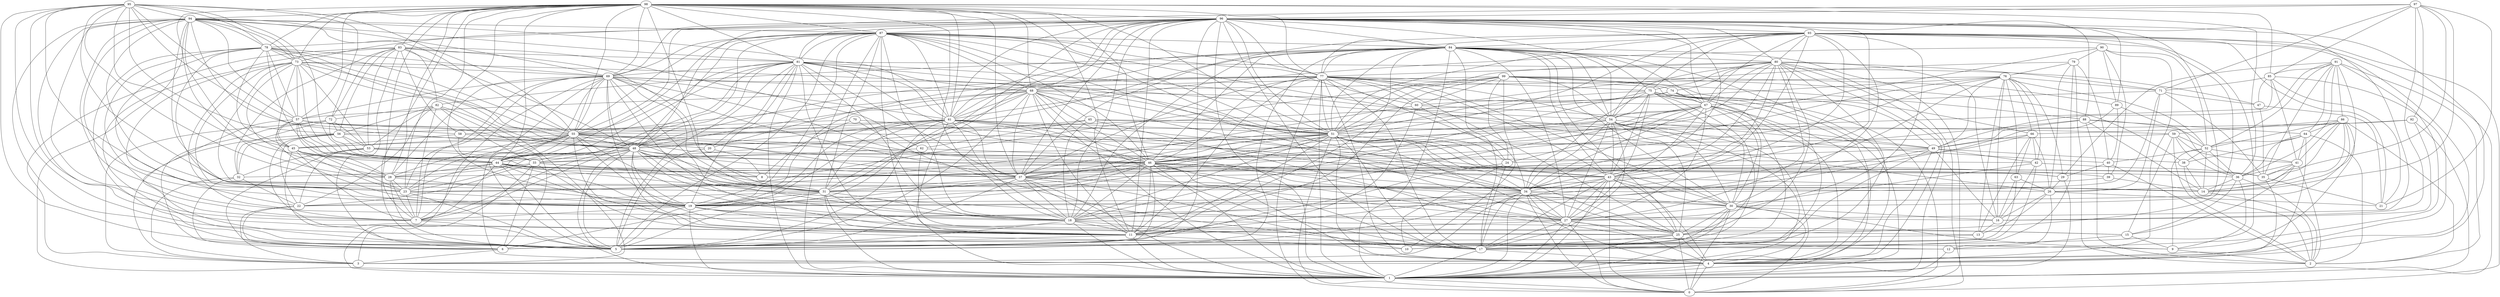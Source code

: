 digraph "sensornet-topology" {
label = "";
rankdir="BT";"0"->"1" [arrowhead = "both"] 
"0"->"4" [arrowhead = "both"] 
"0"->"25" [arrowhead = "both"] 
"0"->"27" [arrowhead = "both"] 
"0"->"30" [arrowhead = "both"] 
"0"->"34" [arrowhead = "both"] 
"0"->"43" [arrowhead = "both"] 
"0"->"51" [arrowhead = "both"] 
"0"->"54" [arrowhead = "both"] 
"0"->"75" [arrowhead = "both"] 
"0"->"77" [arrowhead = "both"] 
"0"->"80" [arrowhead = "both"] 
"0"->"84" [arrowhead = "both"] 
"0"->"93" [arrowhead = "both"] 
"1"->"4" [arrowhead = "both"] 
"1"->"11" [arrowhead = "both"] 
"1"->"12" [arrowhead = "both"] 
"1"->"17" [arrowhead = "both"] 
"1"->"18" [arrowhead = "both"] 
"1"->"19" [arrowhead = "both"] 
"1"->"25" [arrowhead = "both"] 
"1"->"27" [arrowhead = "both"] 
"1"->"29" [arrowhead = "both"] 
"1"->"30" [arrowhead = "both"] 
"1"->"31" [arrowhead = "both"] 
"1"->"34" [arrowhead = "both"] 
"1"->"37" [arrowhead = "both"] 
"1"->"43" [arrowhead = "both"] 
"1"->"46" [arrowhead = "both"] 
"1"->"48" [arrowhead = "both"] 
"1"->"54" [arrowhead = "both"] 
"1"->"61" [arrowhead = "both"] 
"1"->"67" [arrowhead = "both"] 
"1"->"68" [arrowhead = "both"] 
"1"->"69" [arrowhead = "both"] 
"1"->"75" [arrowhead = "both"] 
"1"->"77" [arrowhead = "both"] 
"1"->"80" [arrowhead = "both"] 
"1"->"81" [arrowhead = "both"] 
"1"->"84" [arrowhead = "both"] 
"1"->"87" [arrowhead = "both"] 
"1"->"92" [arrowhead = "both"] 
"1"->"93" [arrowhead = "both"] 
"1"->"96" [arrowhead = "both"] 
"1"->"98" [arrowhead = "both"] 
"2"->"9" [arrowhead = "both"] 
"2"->"14" [arrowhead = "both"] 
"2"->"36" [arrowhead = "both"] 
"2"->"38" [arrowhead = "both"] 
"2"->"40" [arrowhead = "both"] 
"2"->"41" [arrowhead = "both"] 
"2"->"59" [arrowhead = "both"] 
"2"->"64" [arrowhead = "both"] 
"2"->"79" [arrowhead = "both"] 
"2"->"86" [arrowhead = "both"] 
"2"->"88" [arrowhead = "both"] 
"2"->"91" [arrowhead = "both"] 
"3"->"6" [arrowhead = "both"] 
"3"->"22" [arrowhead = "both"] 
"3"->"32" [arrowhead = "both"] 
"3"->"33" [arrowhead = "both"] 
"3"->"34" [arrowhead = "both"] 
"3"->"35" [arrowhead = "both"] 
"3"->"56" [arrowhead = "both"] 
"3"->"72" [arrowhead = "both"] 
"3"->"82" [arrowhead = "both"] 
"3"->"83" [arrowhead = "both"] 
"3"->"85" [arrowhead = "both"] 
"4"->"17" [arrowhead = "both"] 
"4"->"25" [arrowhead = "both"] 
"4"->"27" [arrowhead = "both"] 
"4"->"30" [arrowhead = "both"] 
"4"->"34" [arrowhead = "both"] 
"4"->"43" [arrowhead = "both"] 
"4"->"46" [arrowhead = "both"] 
"4"->"49" [arrowhead = "both"] 
"4"->"51" [arrowhead = "both"] 
"4"->"55" [arrowhead = "both"] 
"4"->"64" [arrowhead = "both"] 
"4"->"67" [arrowhead = "both"] 
"4"->"75" [arrowhead = "both"] 
"4"->"77" [arrowhead = "both"] 
"4"->"80" [arrowhead = "both"] 
"4"->"84" [arrowhead = "both"] 
"4"->"90" [arrowhead = "both"] 
"4"->"93" [arrowhead = "both"] 
"4"->"96" [arrowhead = "both"] 
"5"->"7" [arrowhead = "both"] 
"5"->"11" [arrowhead = "both"] 
"5"->"18" [arrowhead = "both"] 
"5"->"19" [arrowhead = "both"] 
"5"->"20" [arrowhead = "both"] 
"5"->"23" [arrowhead = "both"] 
"5"->"28" [arrowhead = "both"] 
"5"->"31" [arrowhead = "both"] 
"5"->"37" [arrowhead = "both"] 
"5"->"43" [arrowhead = "both"] 
"5"->"44" [arrowhead = "both"] 
"5"->"45" [arrowhead = "both"] 
"5"->"46" [arrowhead = "both"] 
"5"->"48" [arrowhead = "both"] 
"5"->"57" [arrowhead = "both"] 
"5"->"61" [arrowhead = "both"] 
"5"->"68" [arrowhead = "both"] 
"5"->"69" [arrowhead = "both"] 
"5"->"73" [arrowhead = "both"] 
"5"->"78" [arrowhead = "both"] 
"5"->"81" [arrowhead = "both"] 
"5"->"84" [arrowhead = "both"] 
"5"->"87" [arrowhead = "both"] 
"5"->"94" [arrowhead = "both"] 
"5"->"95" [arrowhead = "both"] 
"5"->"96" [arrowhead = "both"] 
"5"->"98" [arrowhead = "both"] 
"6"->"13" [arrowhead = "both"] 
"6"->"22" [arrowhead = "both"] 
"6"->"32" [arrowhead = "both"] 
"6"->"33" [arrowhead = "both"] 
"6"->"42" [arrowhead = "both"] 
"6"->"53" [arrowhead = "both"] 
"6"->"60" [arrowhead = "both"] 
"6"->"61" [arrowhead = "both"] 
"6"->"63" [arrowhead = "both"] 
"6"->"72" [arrowhead = "both"] 
"6"->"82" [arrowhead = "both"] 
"6"->"83" [arrowhead = "both"] 
"7"->"19" [arrowhead = "both"] 
"7"->"23" [arrowhead = "both"] 
"7"->"28" [arrowhead = "both"] 
"7"->"44" [arrowhead = "both"] 
"7"->"45" [arrowhead = "both"] 
"7"->"48" [arrowhead = "both"] 
"7"->"49" [arrowhead = "both"] 
"7"->"55" [arrowhead = "both"] 
"7"->"69" [arrowhead = "both"] 
"7"->"73" [arrowhead = "both"] 
"7"->"78" [arrowhead = "both"] 
"7"->"82" [arrowhead = "both"] 
"7"->"87" [arrowhead = "both"] 
"7"->"94" [arrowhead = "both"] 
"7"->"95" [arrowhead = "both"] 
"7"->"98" [arrowhead = "both"] 
"8"->"20" [arrowhead = "both"] 
"8"->"33" [arrowhead = "both"] 
"8"->"45" [arrowhead = "both"] 
"8"->"66" [arrowhead = "both"] 
"8"->"70" [arrowhead = "both"] 
"8"->"76" [arrowhead = "both"] 
"8"->"83" [arrowhead = "both"] 
"8"->"90" [arrowhead = "both"] 
"9"->"15" [arrowhead = "both"] 
"9"->"30" [arrowhead = "both"] 
"9"->"36" [arrowhead = "both"] 
"9"->"52" [arrowhead = "both"] 
"9"->"86" [arrowhead = "both"] 
"9"->"95" [arrowhead = "both"] 
"10"->"11" [arrowhead = "both"] 
"10"->"24" [arrowhead = "both"] 
"10"->"37" [arrowhead = "both"] 
"10"->"49" [arrowhead = "both"] 
"10"->"74" [arrowhead = "both"] 
"10"->"75" [arrowhead = "both"] 
"10"->"99" [arrowhead = "both"] 
"11"->"18" [arrowhead = "both"] 
"11"->"19" [arrowhead = "both"] 
"11"->"24" [arrowhead = "both"] 
"11"->"27" [arrowhead = "both"] 
"11"->"31" [arrowhead = "both"] 
"11"->"34" [arrowhead = "both"] 
"11"->"37" [arrowhead = "both"] 
"11"->"44" [arrowhead = "both"] 
"11"->"46" [arrowhead = "both"] 
"11"->"48" [arrowhead = "both"] 
"11"->"51" [arrowhead = "both"] 
"11"->"55" [arrowhead = "both"] 
"11"->"56" [arrowhead = "both"] 
"11"->"68" [arrowhead = "both"] 
"11"->"69" [arrowhead = "both"] 
"11"->"77" [arrowhead = "both"] 
"11"->"81" [arrowhead = "both"] 
"11"->"84" [arrowhead = "both"] 
"11"->"87" [arrowhead = "both"] 
"11"->"94" [arrowhead = "both"] 
"11"->"96" [arrowhead = "both"] 
"11"->"98" [arrowhead = "both"] 
"11"->"99" [arrowhead = "both"] 
"12"->"15" [arrowhead = "both"] 
"12"->"26" [arrowhead = "both"] 
"12"->"33" [arrowhead = "both"] 
"12"->"65" [arrowhead = "both"] 
"12"->"91" [arrowhead = "both"] 
"13"->"16" [arrowhead = "both"] 
"13"->"19" [arrowhead = "both"] 
"13"->"26" [arrowhead = "both"] 
"13"->"66" [arrowhead = "both"] 
"13"->"76" [arrowhead = "both"] 
"14"->"36" [arrowhead = "both"] 
"14"->"38" [arrowhead = "both"] 
"14"->"39" [arrowhead = "both"] 
"14"->"41" [arrowhead = "both"] 
"14"->"43" [arrowhead = "both"] 
"14"->"52" [arrowhead = "both"] 
"14"->"73" [arrowhead = "both"] 
"14"->"86" [arrowhead = "both"] 
"14"->"88" [arrowhead = "both"] 
"14"->"91" [arrowhead = "both"] 
"14"->"95" [arrowhead = "both"] 
"14"->"97" [arrowhead = "both"] 
"15"->"18" [arrowhead = "both"] 
"15"->"36" [arrowhead = "both"] 
"15"->"41" [arrowhead = "both"] 
"15"->"59" [arrowhead = "both"] 
"15"->"62" [arrowhead = "both"] 
"16"->"26" [arrowhead = "both"] 
"16"->"30" [arrowhead = "both"] 
"16"->"42" [arrowhead = "both"] 
"16"->"49" [arrowhead = "both"] 
"16"->"63" [arrowhead = "both"] 
"16"->"76" [arrowhead = "both"] 
"16"->"80" [arrowhead = "both"] 
"16"->"92" [arrowhead = "both"] 
"16"->"94" [arrowhead = "both"] 
"16"->"97" [arrowhead = "both"] 
"17"->"18" [arrowhead = "both"] 
"17"->"24" [arrowhead = "both"] 
"17"->"25" [arrowhead = "both"] 
"17"->"27" [arrowhead = "both"] 
"17"->"30" [arrowhead = "both"] 
"17"->"34" [arrowhead = "both"] 
"17"->"43" [arrowhead = "both"] 
"17"->"46" [arrowhead = "both"] 
"17"->"51" [arrowhead = "both"] 
"17"->"54" [arrowhead = "both"] 
"17"->"68" [arrowhead = "both"] 
"17"->"70" [arrowhead = "both"] 
"17"->"75" [arrowhead = "both"] 
"17"->"77" [arrowhead = "both"] 
"17"->"79" [arrowhead = "both"] 
"17"->"80" [arrowhead = "both"] 
"17"->"84" [arrowhead = "both"] 
"17"->"93" [arrowhead = "both"] 
"17"->"96" [arrowhead = "both"] 
"18"->"19" [arrowhead = "both"] 
"18"->"31" [arrowhead = "both"] 
"18"->"34" [arrowhead = "both"] 
"18"->"37" [arrowhead = "both"] 
"18"->"46" [arrowhead = "both"] 
"18"->"48" [arrowhead = "both"] 
"18"->"51" [arrowhead = "both"] 
"18"->"55" [arrowhead = "both"] 
"18"->"61" [arrowhead = "both"] 
"18"->"65" [arrowhead = "both"] 
"18"->"67" [arrowhead = "both"] 
"18"->"69" [arrowhead = "both"] 
"18"->"75" [arrowhead = "both"] 
"18"->"81" [arrowhead = "both"] 
"18"->"84" [arrowhead = "both"] 
"18"->"87" [arrowhead = "both"] 
"18"->"96" [arrowhead = "both"] 
"18"->"98" [arrowhead = "both"] 
"19"->"23" [arrowhead = "both"] 
"19"->"28" [arrowhead = "both"] 
"19"->"31" [arrowhead = "both"] 
"19"->"37" [arrowhead = "both"] 
"19"->"44" [arrowhead = "both"] 
"19"->"46" [arrowhead = "both"] 
"19"->"48" [arrowhead = "both"] 
"19"->"51" [arrowhead = "both"] 
"19"->"55" [arrowhead = "both"] 
"19"->"57" [arrowhead = "both"] 
"19"->"61" [arrowhead = "both"] 
"19"->"68" [arrowhead = "both"] 
"19"->"73" [arrowhead = "both"] 
"19"->"78" [arrowhead = "both"] 
"19"->"81" [arrowhead = "both"] 
"19"->"86" [arrowhead = "both"] 
"19"->"87" [arrowhead = "both"] 
"19"->"89" [arrowhead = "both"] 
"19"->"94" [arrowhead = "both"] 
"19"->"96" [arrowhead = "both"] 
"19"->"98" [arrowhead = "both"] 
"20"->"58" [arrowhead = "both"] 
"20"->"77" [arrowhead = "both"] 
"20"->"81" [arrowhead = "both"] 
"21"->"26" [arrowhead = "both"] 
"21"->"35" [arrowhead = "both"] 
"21"->"47" [arrowhead = "both"] 
"21"->"85" [arrowhead = "both"] 
"21"->"93" [arrowhead = "both"] 
"21"->"97" [arrowhead = "both"] 
"22"->"31" [arrowhead = "both"] 
"22"->"32" [arrowhead = "both"] 
"22"->"33" [arrowhead = "both"] 
"22"->"53" [arrowhead = "both"] 
"22"->"56" [arrowhead = "both"] 
"22"->"76" [arrowhead = "both"] 
"22"->"82" [arrowhead = "both"] 
"22"->"83" [arrowhead = "both"] 
"23"->"28" [arrowhead = "both"] 
"23"->"44" [arrowhead = "both"] 
"23"->"45" [arrowhead = "both"] 
"23"->"48" [arrowhead = "both"] 
"23"->"55" [arrowhead = "both"] 
"23"->"57" [arrowhead = "both"] 
"23"->"69" [arrowhead = "both"] 
"23"->"74" [arrowhead = "both"] 
"23"->"78" [arrowhead = "both"] 
"23"->"94" [arrowhead = "both"] 
"23"->"95" [arrowhead = "both"] 
"23"->"98" [arrowhead = "both"] 
"23"->"99" [arrowhead = "both"] 
"24"->"49" [arrowhead = "both"] 
"24"->"60" [arrowhead = "both"] 
"24"->"65" [arrowhead = "both"] 
"24"->"67" [arrowhead = "both"] 
"24"->"99" [arrowhead = "both"] 
"25"->"27" [arrowhead = "both"] 
"25"->"30" [arrowhead = "both"] 
"25"->"31" [arrowhead = "both"] 
"25"->"34" [arrowhead = "both"] 
"25"->"43" [arrowhead = "both"] 
"25"->"51" [arrowhead = "both"] 
"25"->"54" [arrowhead = "both"] 
"25"->"67" [arrowhead = "both"] 
"25"->"69" [arrowhead = "both"] 
"25"->"77" [arrowhead = "both"] 
"25"->"80" [arrowhead = "both"] 
"25"->"84" [arrowhead = "both"] 
"25"->"93" [arrowhead = "both"] 
"26"->"29" [arrowhead = "both"] 
"26"->"48" [arrowhead = "both"] 
"26"->"63" [arrowhead = "both"] 
"26"->"66" [arrowhead = "both"] 
"26"->"71" [arrowhead = "both"] 
"26"->"79" [arrowhead = "both"] 
"26"->"86" [arrowhead = "both"] 
"26"->"87" [arrowhead = "both"] 
"27"->"30" [arrowhead = "both"] 
"27"->"34" [arrowhead = "both"] 
"27"->"37" [arrowhead = "both"] 
"27"->"43" [arrowhead = "both"] 
"27"->"46" [arrowhead = "both"] 
"27"->"48" [arrowhead = "both"] 
"27"->"51" [arrowhead = "both"] 
"27"->"54" [arrowhead = "both"] 
"27"->"61" [arrowhead = "both"] 
"27"->"67" [arrowhead = "both"] 
"27"->"75" [arrowhead = "both"] 
"27"->"80" [arrowhead = "both"] 
"27"->"84" [arrowhead = "both"] 
"27"->"87" [arrowhead = "both"] 
"27"->"93" [arrowhead = "both"] 
"27"->"96" [arrowhead = "both"] 
"28"->"44" [arrowhead = "both"] 
"28"->"45" [arrowhead = "both"] 
"28"->"46" [arrowhead = "both"] 
"28"->"48" [arrowhead = "both"] 
"28"->"55" [arrowhead = "both"] 
"28"->"57" [arrowhead = "both"] 
"28"->"69" [arrowhead = "both"] 
"28"->"73" [arrowhead = "both"] 
"28"->"94" [arrowhead = "both"] 
"28"->"95" [arrowhead = "both"] 
"28"->"98" [arrowhead = "both"] 
"29"->"40" [arrowhead = "both"] 
"29"->"44" [arrowhead = "both"] 
"29"->"51" [arrowhead = "both"] 
"29"->"76" [arrowhead = "both"] 
"29"->"91" [arrowhead = "both"] 
"30"->"34" [arrowhead = "both"] 
"30"->"42" [arrowhead = "both"] 
"30"->"43" [arrowhead = "both"] 
"30"->"46" [arrowhead = "both"] 
"30"->"51" [arrowhead = "both"] 
"30"->"54" [arrowhead = "both"] 
"30"->"67" [arrowhead = "both"] 
"30"->"75" [arrowhead = "both"] 
"30"->"77" [arrowhead = "both"] 
"30"->"84" [arrowhead = "both"] 
"30"->"93" [arrowhead = "both"] 
"30"->"96" [arrowhead = "both"] 
"31"->"33" [arrowhead = "both"] 
"31"->"37" [arrowhead = "both"] 
"31"->"39" [arrowhead = "both"] 
"31"->"44" [arrowhead = "both"] 
"31"->"46" [arrowhead = "both"] 
"31"->"48" [arrowhead = "both"] 
"31"->"51" [arrowhead = "both"] 
"31"->"55" [arrowhead = "both"] 
"31"->"61" [arrowhead = "both"] 
"31"->"68" [arrowhead = "both"] 
"31"->"69" [arrowhead = "both"] 
"31"->"87" [arrowhead = "both"] 
"31"->"94" [arrowhead = "both"] 
"31"->"96" [arrowhead = "both"] 
"31"->"98" [arrowhead = "both"] 
"32"->"33" [arrowhead = "both"] 
"32"->"53" [arrowhead = "both"] 
"32"->"56" [arrowhead = "both"] 
"32"->"72" [arrowhead = "both"] 
"32"->"83" [arrowhead = "both"] 
"33"->"48" [arrowhead = "both"] 
"33"->"53" [arrowhead = "both"] 
"33"->"56" [arrowhead = "both"] 
"33"->"58" [arrowhead = "both"] 
"33"->"62" [arrowhead = "both"] 
"33"->"65" [arrowhead = "both"] 
"33"->"72" [arrowhead = "both"] 
"33"->"81" [arrowhead = "both"] 
"33"->"82" [arrowhead = "both"] 
"34"->"37" [arrowhead = "both"] 
"34"->"43" [arrowhead = "both"] 
"34"->"46" [arrowhead = "both"] 
"34"->"51" [arrowhead = "both"] 
"34"->"54" [arrowhead = "both"] 
"34"->"61" [arrowhead = "both"] 
"34"->"67" [arrowhead = "both"] 
"34"->"68" [arrowhead = "both"] 
"34"->"71" [arrowhead = "both"] 
"34"->"75" [arrowhead = "both"] 
"34"->"77" [arrowhead = "both"] 
"34"->"80" [arrowhead = "both"] 
"34"->"87" [arrowhead = "both"] 
"34"->"93" [arrowhead = "both"] 
"34"->"96" [arrowhead = "both"] 
"35"->"41" [arrowhead = "both"] 
"35"->"42" [arrowhead = "both"] 
"35"->"44" [arrowhead = "both"] 
"35"->"47" [arrowhead = "both"] 
"35"->"53" [arrowhead = "both"] 
"35"->"71" [arrowhead = "both"] 
"35"->"91" [arrowhead = "both"] 
"35"->"97" [arrowhead = "both"] 
"36"->"41" [arrowhead = "both"] 
"36"->"52" [arrowhead = "both"] 
"36"->"59" [arrowhead = "both"] 
"36"->"61" [arrowhead = "both"] 
"36"->"64" [arrowhead = "both"] 
"36"->"89" [arrowhead = "both"] 
"36"->"91" [arrowhead = "both"] 
"36"->"98" [arrowhead = "both"] 
"37"->"44" [arrowhead = "both"] 
"37"->"46" [arrowhead = "both"] 
"37"->"48" [arrowhead = "both"] 
"37"->"51" [arrowhead = "both"] 
"37"->"55" [arrowhead = "both"] 
"37"->"60" [arrowhead = "both"] 
"37"->"61" [arrowhead = "both"] 
"37"->"68" [arrowhead = "both"] 
"37"->"69" [arrowhead = "both"] 
"37"->"76" [arrowhead = "both"] 
"37"->"77" [arrowhead = "both"] 
"37"->"81" [arrowhead = "both"] 
"37"->"84" [arrowhead = "both"] 
"37"->"88" [arrowhead = "both"] 
"37"->"94" [arrowhead = "both"] 
"37"->"96" [arrowhead = "both"] 
"37"->"98" [arrowhead = "both"] 
"38"->"49" [arrowhead = "both"] 
"38"->"52" [arrowhead = "both"] 
"38"->"64" [arrowhead = "both"] 
"38"->"99" [arrowhead = "both"] 
"39"->"40" [arrowhead = "both"] 
"39"->"62" [arrowhead = "both"] 
"39"->"90" [arrowhead = "both"] 
"40"->"52" [arrowhead = "both"] 
"40"->"73" [arrowhead = "both"] 
"40"->"79" [arrowhead = "both"] 
"40"->"89" [arrowhead = "both"] 
"41"->"52" [arrowhead = "both"] 
"41"->"59" [arrowhead = "both"] 
"41"->"64" [arrowhead = "both"] 
"41"->"85" [arrowhead = "both"] 
"41"->"86" [arrowhead = "both"] 
"42"->"49" [arrowhead = "both"] 
"42"->"56" [arrowhead = "both"] 
"42"->"66" [arrowhead = "both"] 
"42"->"76" [arrowhead = "both"] 
"43"->"46" [arrowhead = "both"] 
"43"->"51" [arrowhead = "both"] 
"43"->"54" [arrowhead = "both"] 
"43"->"55" [arrowhead = "both"] 
"43"->"67" [arrowhead = "both"] 
"43"->"70" [arrowhead = "both"] 
"43"->"75" [arrowhead = "both"] 
"43"->"77" [arrowhead = "both"] 
"43"->"80" [arrowhead = "both"] 
"43"->"84" [arrowhead = "both"] 
"43"->"93" [arrowhead = "both"] 
"43"->"96" [arrowhead = "both"] 
"44"->"45" [arrowhead = "both"] 
"44"->"48" [arrowhead = "both"] 
"44"->"55" [arrowhead = "both"] 
"44"->"57" [arrowhead = "both"] 
"44"->"59" [arrowhead = "both"] 
"44"->"61" [arrowhead = "both"] 
"44"->"69" [arrowhead = "both"] 
"44"->"73" [arrowhead = "both"] 
"44"->"78" [arrowhead = "both"] 
"44"->"81" [arrowhead = "both"] 
"44"->"87" [arrowhead = "both"] 
"44"->"95" [arrowhead = "both"] 
"44"->"98" [arrowhead = "both"] 
"45"->"55" [arrowhead = "both"] 
"45"->"57" [arrowhead = "both"] 
"45"->"58" [arrowhead = "both"] 
"45"->"73" [arrowhead = "both"] 
"45"->"76" [arrowhead = "both"] 
"45"->"78" [arrowhead = "both"] 
"45"->"94" [arrowhead = "both"] 
"46"->"48" [arrowhead = "both"] 
"46"->"51" [arrowhead = "both"] 
"46"->"54" [arrowhead = "both"] 
"46"->"55" [arrowhead = "both"] 
"46"->"61" [arrowhead = "both"] 
"46"->"67" [arrowhead = "both"] 
"46"->"68" [arrowhead = "both"] 
"46"->"69" [arrowhead = "both"] 
"46"->"77" [arrowhead = "both"] 
"46"->"78" [arrowhead = "both"] 
"46"->"80" [arrowhead = "both"] 
"46"->"81" [arrowhead = "both"] 
"46"->"84" [arrowhead = "both"] 
"46"->"87" [arrowhead = "both"] 
"46"->"93" [arrowhead = "both"] 
"46"->"98" [arrowhead = "both"] 
"47"->"71" [arrowhead = "both"] 
"47"->"81" [arrowhead = "both"] 
"47"->"85" [arrowhead = "both"] 
"48"->"51" [arrowhead = "both"] 
"48"->"55" [arrowhead = "both"] 
"48"->"57" [arrowhead = "both"] 
"48"->"61" [arrowhead = "both"] 
"48"->"68" [arrowhead = "both"] 
"48"->"69" [arrowhead = "both"] 
"48"->"73" [arrowhead = "both"] 
"48"->"77" [arrowhead = "both"] 
"48"->"78" [arrowhead = "both"] 
"48"->"81" [arrowhead = "both"] 
"48"->"83" [arrowhead = "both"] 
"48"->"87" [arrowhead = "both"] 
"48"->"94" [arrowhead = "both"] 
"48"->"96" [arrowhead = "both"] 
"49"->"54" [arrowhead = "both"] 
"49"->"57" [arrowhead = "both"] 
"49"->"60" [arrowhead = "both"] 
"49"->"66" [arrowhead = "both"] 
"49"->"74" [arrowhead = "both"] 
"49"->"76" [arrowhead = "both"] 
"49"->"88" [arrowhead = "both"] 
"49"->"91" [arrowhead = "both"] 
"51"->"54" [arrowhead = "both"] 
"51"->"61" [arrowhead = "both"] 
"51"->"67" [arrowhead = "both"] 
"51"->"68" [arrowhead = "both"] 
"51"->"69" [arrowhead = "both"] 
"51"->"75" [arrowhead = "both"] 
"51"->"77" [arrowhead = "both"] 
"51"->"79" [arrowhead = "both"] 
"51"->"80" [arrowhead = "both"] 
"51"->"81" [arrowhead = "both"] 
"51"->"84" [arrowhead = "both"] 
"51"->"87" [arrowhead = "both"] 
"51"->"93" [arrowhead = "both"] 
"51"->"96" [arrowhead = "both"] 
"51"->"98" [arrowhead = "both"] 
"51"->"99" [arrowhead = "both"] 
"52"->"59" [arrowhead = "both"] 
"52"->"64" [arrowhead = "both"] 
"52"->"76" [arrowhead = "both"] 
"52"->"86" [arrowhead = "both"] 
"52"->"88" [arrowhead = "both"] 
"52"->"90" [arrowhead = "both"] 
"52"->"91" [arrowhead = "both"] 
"53"->"56" [arrowhead = "both"] 
"53"->"72" [arrowhead = "both"] 
"53"->"73" [arrowhead = "both"] 
"53"->"82" [arrowhead = "both"] 
"53"->"83" [arrowhead = "both"] 
"53"->"85" [arrowhead = "both"] 
"54"->"67" [arrowhead = "both"] 
"54"->"75" [arrowhead = "both"] 
"54"->"77" [arrowhead = "both"] 
"54"->"80" [arrowhead = "both"] 
"54"->"81" [arrowhead = "both"] 
"54"->"84" [arrowhead = "both"] 
"54"->"93" [arrowhead = "both"] 
"54"->"96" [arrowhead = "both"] 
"54"->"99" [arrowhead = "both"] 
"55"->"57" [arrowhead = "both"] 
"55"->"61" [arrowhead = "both"] 
"55"->"68" [arrowhead = "both"] 
"55"->"69" [arrowhead = "both"] 
"55"->"73" [arrowhead = "both"] 
"55"->"78" [arrowhead = "both"] 
"55"->"81" [arrowhead = "both"] 
"55"->"87" [arrowhead = "both"] 
"55"->"93" [arrowhead = "both"] 
"55"->"94" [arrowhead = "both"] 
"55"->"95" [arrowhead = "both"] 
"55"->"96" [arrowhead = "both"] 
"55"->"98" [arrowhead = "both"] 
"56"->"72" [arrowhead = "both"] 
"56"->"82" [arrowhead = "both"] 
"56"->"83" [arrowhead = "both"] 
"56"->"92" [arrowhead = "both"] 
"56"->"95" [arrowhead = "both"] 
"57"->"69" [arrowhead = "both"] 
"57"->"73" [arrowhead = "both"] 
"57"->"78" [arrowhead = "both"] 
"57"->"94" [arrowhead = "both"] 
"57"->"95" [arrowhead = "both"] 
"57"->"98" [arrowhead = "both"] 
"57"->"99" [arrowhead = "both"] 
"58"->"70" [arrowhead = "both"] 
"58"->"83" [arrowhead = "both"] 
"58"->"95" [arrowhead = "both"] 
"59"->"65" [arrowhead = "both"] 
"59"->"86" [arrowhead = "both"] 
"60"->"74" [arrowhead = "both"] 
"60"->"77" [arrowhead = "both"] 
"60"->"87" [arrowhead = "both"] 
"60"->"99" [arrowhead = "both"] 
"61"->"68" [arrowhead = "both"] 
"61"->"69" [arrowhead = "both"] 
"61"->"77" [arrowhead = "both"] 
"61"->"81" [arrowhead = "both"] 
"61"->"84" [arrowhead = "both"] 
"61"->"87" [arrowhead = "both"] 
"61"->"90" [arrowhead = "both"] 
"61"->"94" [arrowhead = "both"] 
"61"->"96" [arrowhead = "both"] 
"61"->"98" [arrowhead = "both"] 
"62"->"65" [arrowhead = "both"] 
"62"->"83" [arrowhead = "both"] 
"63"->"66" [arrowhead = "both"] 
"63"->"76" [arrowhead = "both"] 
"64"->"86" [arrowhead = "both"] 
"64"->"88" [arrowhead = "both"] 
"64"->"91" [arrowhead = "both"] 
"65"->"68" [arrowhead = "both"] 
"66"->"76" [arrowhead = "both"] 
"66"->"92" [arrowhead = "both"] 
"66"->"99" [arrowhead = "both"] 
"67"->"68" [arrowhead = "both"] 
"67"->"71" [arrowhead = "both"] 
"67"->"74" [arrowhead = "both"] 
"67"->"75" [arrowhead = "both"] 
"67"->"77" [arrowhead = "both"] 
"67"->"80" [arrowhead = "both"] 
"67"->"84" [arrowhead = "both"] 
"67"->"93" [arrowhead = "both"] 
"67"->"96" [arrowhead = "both"] 
"68"->"69" [arrowhead = "both"] 
"68"->"76" [arrowhead = "both"] 
"68"->"81" [arrowhead = "both"] 
"68"->"84" [arrowhead = "both"] 
"68"->"87" [arrowhead = "both"] 
"68"->"96" [arrowhead = "both"] 
"68"->"98" [arrowhead = "both"] 
"69"->"73" [arrowhead = "both"] 
"69"->"78" [arrowhead = "both"] 
"69"->"81" [arrowhead = "both"] 
"69"->"87" [arrowhead = "both"] 
"69"->"94" [arrowhead = "both"] 
"69"->"96" [arrowhead = "both"] 
"69"->"98" [arrowhead = "both"] 
"71"->"76" [arrowhead = "both"] 
"71"->"80" [arrowhead = "both"] 
"71"->"85" [arrowhead = "both"] 
"71"->"97" [arrowhead = "both"] 
"72"->"82" [arrowhead = "both"] 
"72"->"83" [arrowhead = "both"] 
"72"->"95" [arrowhead = "both"] 
"73"->"78" [arrowhead = "both"] 
"73"->"94" [arrowhead = "both"] 
"73"->"95" [arrowhead = "both"] 
"73"->"97" [arrowhead = "both"] 
"73"->"98" [arrowhead = "both"] 
"74"->"80" [arrowhead = "both"] 
"74"->"99" [arrowhead = "both"] 
"75"->"77" [arrowhead = "both"] 
"75"->"80" [arrowhead = "both"] 
"75"->"84" [arrowhead = "both"] 
"75"->"93" [arrowhead = "both"] 
"76"->"79" [arrowhead = "both"] 
"77"->"80" [arrowhead = "both"] 
"77"->"84" [arrowhead = "both"] 
"77"->"87" [arrowhead = "both"] 
"77"->"93" [arrowhead = "both"] 
"77"->"96" [arrowhead = "both"] 
"77"->"98" [arrowhead = "both"] 
"78"->"94" [arrowhead = "both"] 
"78"->"95" [arrowhead = "both"] 
"78"->"96" [arrowhead = "both"] 
"78"->"98" [arrowhead = "both"] 
"79"->"90" [arrowhead = "both"] 
"80"->"84" [arrowhead = "both"] 
"80"->"93" [arrowhead = "both"] 
"80"->"96" [arrowhead = "both"] 
"81"->"83" [arrowhead = "both"] 
"81"->"87" [arrowhead = "both"] 
"81"->"94" [arrowhead = "both"] 
"81"->"96" [arrowhead = "both"] 
"81"->"98" [arrowhead = "both"] 
"82"->"83" [arrowhead = "both"] 
"82"->"84" [arrowhead = "both"] 
"83"->"98" [arrowhead = "both"] 
"84"->"87" [arrowhead = "both"] 
"84"->"93" [arrowhead = "both"] 
"84"->"96" [arrowhead = "both"] 
"85"->"91" [arrowhead = "both"] 
"85"->"97" [arrowhead = "both"] 
"85"->"98" [arrowhead = "both"] 
"86"->"91" [arrowhead = "both"] 
"87"->"94" [arrowhead = "both"] 
"87"->"96" [arrowhead = "both"] 
"87"->"98" [arrowhead = "both"] 
"88"->"96" [arrowhead = "both"] 
"88"->"99" [arrowhead = "both"] 
"89"->"90" [arrowhead = "both"] 
"89"->"96" [arrowhead = "both"] 
"89"->"99" [arrowhead = "both"] 
"92"->"97" [arrowhead = "both"] 
"93"->"96" [arrowhead = "both"] 
"94"->"95" [arrowhead = "both"] 
"94"->"98" [arrowhead = "both"] 
"96"->"97" [arrowhead = "both"] 
"96"->"98" [arrowhead = "both"] 
}